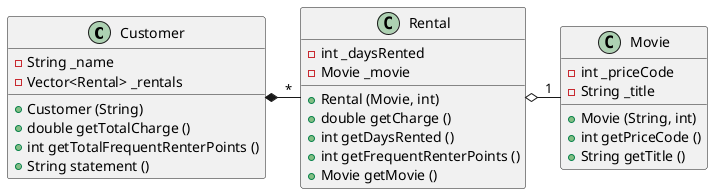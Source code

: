 @startuml
Customer *- "*" Rental
Rental   o- "1" Movie

class Customer {
    - String _name
    - Vector<Rental> _rentals
    + Customer (String)
    + double getTotalCharge ()
    + int getTotalFrequentRenterPoints ()
    + String statement ()
    }

class Rental {
    - int _daysRented
    - Movie _movie
    + Rental (Movie, int)
    + double getCharge ()
    + int getDaysRented ()
    + int getFrequentRenterPoints ()
    + Movie getMovie ()
    }

class Movie {
    - int _priceCode
    - String _title
    + Movie (String, int)
    + int getPriceCode ()
    + String getTitle ()
    }

@enduml
